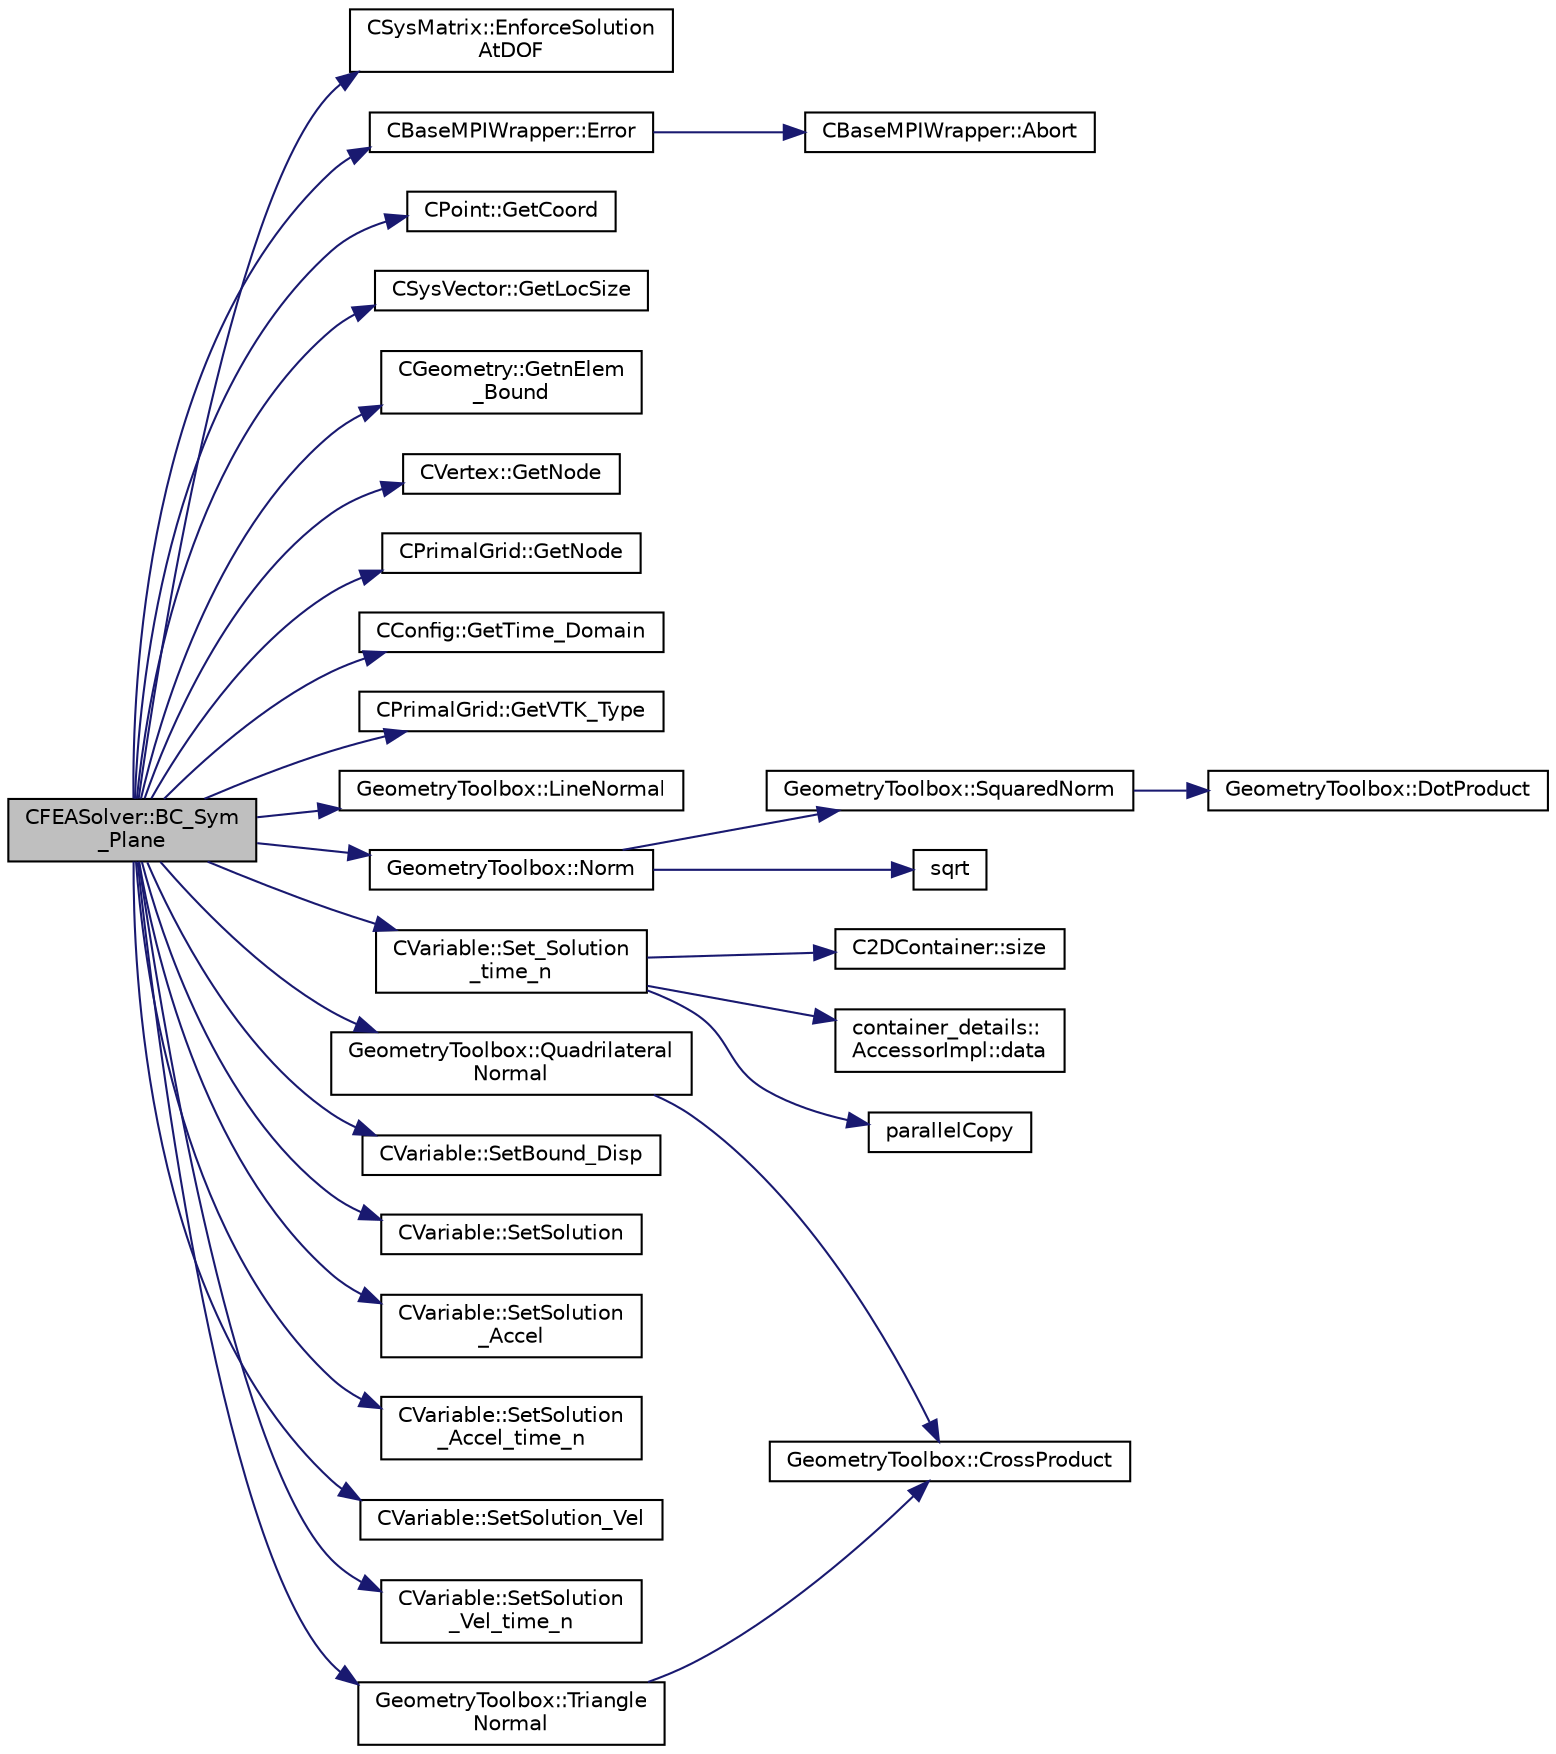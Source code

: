 digraph "CFEASolver::BC_Sym_Plane"
{
 // LATEX_PDF_SIZE
  edge [fontname="Helvetica",fontsize="10",labelfontname="Helvetica",labelfontsize="10"];
  node [fontname="Helvetica",fontsize="10",shape=record];
  rankdir="LR";
  Node1 [label="CFEASolver::BC_Sym\l_Plane",height=0.2,width=0.4,color="black", fillcolor="grey75", style="filled", fontcolor="black",tooltip="Symmetry boundary conditions."];
  Node1 -> Node2 [color="midnightblue",fontsize="10",style="solid",fontname="Helvetica"];
  Node2 [label="CSysMatrix::EnforceSolution\lAtDOF",height=0.2,width=0.4,color="black", fillcolor="white", style="filled",URL="$classCSysMatrix.html#a29af75953ba8c52e236b2a27fb7d0d60",tooltip="Version of EnforceSolutionAtNode for a single degree of freedom."];
  Node1 -> Node3 [color="midnightblue",fontsize="10",style="solid",fontname="Helvetica"];
  Node3 [label="CBaseMPIWrapper::Error",height=0.2,width=0.4,color="black", fillcolor="white", style="filled",URL="$classCBaseMPIWrapper.html#a04457c47629bda56704e6a8804833eeb",tooltip=" "];
  Node3 -> Node4 [color="midnightblue",fontsize="10",style="solid",fontname="Helvetica"];
  Node4 [label="CBaseMPIWrapper::Abort",height=0.2,width=0.4,color="black", fillcolor="white", style="filled",URL="$classCBaseMPIWrapper.html#af7297d861dca86b45cf561b6ab642e8f",tooltip=" "];
  Node1 -> Node5 [color="midnightblue",fontsize="10",style="solid",fontname="Helvetica"];
  Node5 [label="CPoint::GetCoord",height=0.2,width=0.4,color="black", fillcolor="white", style="filled",URL="$classCPoint.html#ab16c29dd03911529cd73bf467c313179",tooltip="Get the coordinates dor the control volume."];
  Node1 -> Node6 [color="midnightblue",fontsize="10",style="solid",fontname="Helvetica"];
  Node6 [label="CSysVector::GetLocSize",height=0.2,width=0.4,color="black", fillcolor="white", style="filled",URL="$classCSysVector.html#a8350bcd4cff50b455ee26898ebb66afd",tooltip="return the number of local elements in the CSysVector"];
  Node1 -> Node7 [color="midnightblue",fontsize="10",style="solid",fontname="Helvetica"];
  Node7 [label="CGeometry::GetnElem\l_Bound",height=0.2,width=0.4,color="black", fillcolor="white", style="filled",URL="$classCGeometry.html#a99963e6bd2e4a26d4562f7ea5e8b8873",tooltip="Get the number of boundary elements."];
  Node1 -> Node8 [color="midnightblue",fontsize="10",style="solid",fontname="Helvetica"];
  Node8 [label="CVertex::GetNode",height=0.2,width=0.4,color="black", fillcolor="white", style="filled",URL="$classCVertex.html#ad568da06e7191358d3a09a1bee71cdb5",tooltip="Get the node of the vertex."];
  Node1 -> Node9 [color="midnightblue",fontsize="10",style="solid",fontname="Helvetica"];
  Node9 [label="CPrimalGrid::GetNode",height=0.2,width=0.4,color="black", fillcolor="white", style="filled",URL="$classCPrimalGrid.html#a6353b89f5a8a3948cd475da6152bf077",tooltip="Get the nodes shared by the primal grid element."];
  Node1 -> Node10 [color="midnightblue",fontsize="10",style="solid",fontname="Helvetica"];
  Node10 [label="CConfig::GetTime_Domain",height=0.2,width=0.4,color="black", fillcolor="white", style="filled",URL="$classCConfig.html#a85d2e3cf43b77c63642c40c235b853f3",tooltip="Check if the multizone problem is solved for time domain."];
  Node1 -> Node11 [color="midnightblue",fontsize="10",style="solid",fontname="Helvetica"];
  Node11 [label="CPrimalGrid::GetVTK_Type",height=0.2,width=0.4,color="black", fillcolor="white", style="filled",URL="$classCPrimalGrid.html#ad506ad8f97dd70d71c1ee6f407df4cf5",tooltip="Get VTK type."];
  Node1 -> Node12 [color="midnightblue",fontsize="10",style="solid",fontname="Helvetica"];
  Node12 [label="GeometryToolbox::LineNormal",height=0.2,width=0.4,color="black", fillcolor="white", style="filled",URL="$group__GeometryToolbox.html#ga7079d2492b2934b5a8044b6576d35125",tooltip="Set U as the normal to a 2D line defined by coords[iPoint][iDim]."];
  Node1 -> Node13 [color="midnightblue",fontsize="10",style="solid",fontname="Helvetica"];
  Node13 [label="GeometryToolbox::Norm",height=0.2,width=0.4,color="black", fillcolor="white", style="filled",URL="$group__GeometryToolbox.html#gad8b24e50333c9a8378f7abf18222f36a",tooltip=" "];
  Node13 -> Node14 [color="midnightblue",fontsize="10",style="solid",fontname="Helvetica"];
  Node14 [label="sqrt",height=0.2,width=0.4,color="black", fillcolor="white", style="filled",URL="$group__SIMD.html#ga54a1925ab40fb4249ea255072520de35",tooltip=" "];
  Node13 -> Node15 [color="midnightblue",fontsize="10",style="solid",fontname="Helvetica"];
  Node15 [label="GeometryToolbox::SquaredNorm",height=0.2,width=0.4,color="black", fillcolor="white", style="filled",URL="$group__GeometryToolbox.html#ga98c9b9314cc6352c9bba49b8cfb4b056",tooltip=" "];
  Node15 -> Node16 [color="midnightblue",fontsize="10",style="solid",fontname="Helvetica"];
  Node16 [label="GeometryToolbox::DotProduct",height=0.2,width=0.4,color="black", fillcolor="white", style="filled",URL="$group__GeometryToolbox.html#ga7ec3e1e20fab73dbf0159fe38492cc89",tooltip=" "];
  Node1 -> Node17 [color="midnightblue",fontsize="10",style="solid",fontname="Helvetica"];
  Node17 [label="GeometryToolbox::Quadrilateral\lNormal",height=0.2,width=0.4,color="black", fillcolor="white", style="filled",URL="$group__GeometryToolbox.html#ga33b6625a765eb24f27428949e1b1433e",tooltip="Normal vector of a quadrilateral, cross product of the two diagonals."];
  Node17 -> Node18 [color="midnightblue",fontsize="10",style="solid",fontname="Helvetica"];
  Node18 [label="GeometryToolbox::CrossProduct",height=0.2,width=0.4,color="black", fillcolor="white", style="filled",URL="$group__GeometryToolbox.html#ga26f2f767e60f046c51299f6236f84ffe",tooltip="c = a x b"];
  Node1 -> Node19 [color="midnightblue",fontsize="10",style="solid",fontname="Helvetica"];
  Node19 [label="CVariable::Set_Solution\l_time_n",height=0.2,width=0.4,color="black", fillcolor="white", style="filled",URL="$classCVariable.html#abf55f051089ec13d9c0422ed3389a9dc",tooltip="Set the variable solution at time n."];
  Node19 -> Node20 [color="midnightblue",fontsize="10",style="solid",fontname="Helvetica"];
  Node20 [label="container_details::\lAccessorImpl::data",height=0.2,width=0.4,color="black", fillcolor="white", style="filled",URL="$classcontainer__details_1_1AccessorImpl.html#a5b5318f7212e57c13e464c398f74b3d5",tooltip=" "];
  Node19 -> Node21 [color="midnightblue",fontsize="10",style="solid",fontname="Helvetica"];
  Node21 [label="parallelCopy",height=0.2,width=0.4,color="black", fillcolor="white", style="filled",URL="$omp__structure_8hpp.html#a3af8b37ed645164f4c3441fa75e5fa76",tooltip="Copy data from one array-like object to another in parallel."];
  Node19 -> Node22 [color="midnightblue",fontsize="10",style="solid",fontname="Helvetica"];
  Node22 [label="C2DContainer::size",height=0.2,width=0.4,color="black", fillcolor="white", style="filled",URL="$classC2DContainer.html#a8278113dbcf54123f9852e7e44583759",tooltip=" "];
  Node1 -> Node23 [color="midnightblue",fontsize="10",style="solid",fontname="Helvetica"];
  Node23 [label="CVariable::SetBound_Disp",height=0.2,width=0.4,color="black", fillcolor="white", style="filled",URL="$classCVariable.html#a840431a0403b4bddd0a99dbfdf365795",tooltip="A virtual member. Set the boundary displacement."];
  Node1 -> Node24 [color="midnightblue",fontsize="10",style="solid",fontname="Helvetica"];
  Node24 [label="CVariable::SetSolution",height=0.2,width=0.4,color="black", fillcolor="white", style="filled",URL="$classCVariable.html#a22fbbd7bc6491672843000644a05c6a5",tooltip="Set the value of the solution, all variables."];
  Node1 -> Node25 [color="midnightblue",fontsize="10",style="solid",fontname="Helvetica"];
  Node25 [label="CVariable::SetSolution\l_Accel",height=0.2,width=0.4,color="black", fillcolor="white", style="filled",URL="$classCVariable.html#af87029baec777039085fb1ff17ee9555",tooltip="Set the value of the acceleration (Structural Analysis)."];
  Node1 -> Node26 [color="midnightblue",fontsize="10",style="solid",fontname="Helvetica"];
  Node26 [label="CVariable::SetSolution\l_Accel_time_n",height=0.2,width=0.4,color="black", fillcolor="white", style="filled",URL="$classCVariable.html#a3448962f8d6a3867336dd139d552b225",tooltip="Set the value of the acceleration (Structural Analysis) at time n."];
  Node1 -> Node27 [color="midnightblue",fontsize="10",style="solid",fontname="Helvetica"];
  Node27 [label="CVariable::SetSolution_Vel",height=0.2,width=0.4,color="black", fillcolor="white", style="filled",URL="$classCVariable.html#a5c1430d98acd399f1371f23e6fae053f",tooltip="Set the value of the velocity (Structural Analysis)."];
  Node1 -> Node28 [color="midnightblue",fontsize="10",style="solid",fontname="Helvetica"];
  Node28 [label="CVariable::SetSolution\l_Vel_time_n",height=0.2,width=0.4,color="black", fillcolor="white", style="filled",URL="$classCVariable.html#a889d87f62b6ffa72ca8b3f7cec792753",tooltip="Set the value of the velocity (Structural Analysis) at time n."];
  Node1 -> Node29 [color="midnightblue",fontsize="10",style="solid",fontname="Helvetica"];
  Node29 [label="GeometryToolbox::Triangle\lNormal",height=0.2,width=0.4,color="black", fillcolor="white", style="filled",URL="$group__GeometryToolbox.html#gaaf49b2060e8b62e065637f257283d132",tooltip="Normal vector of a triangle, cross product of two sides."];
  Node29 -> Node18 [color="midnightblue",fontsize="10",style="solid",fontname="Helvetica"];
}
